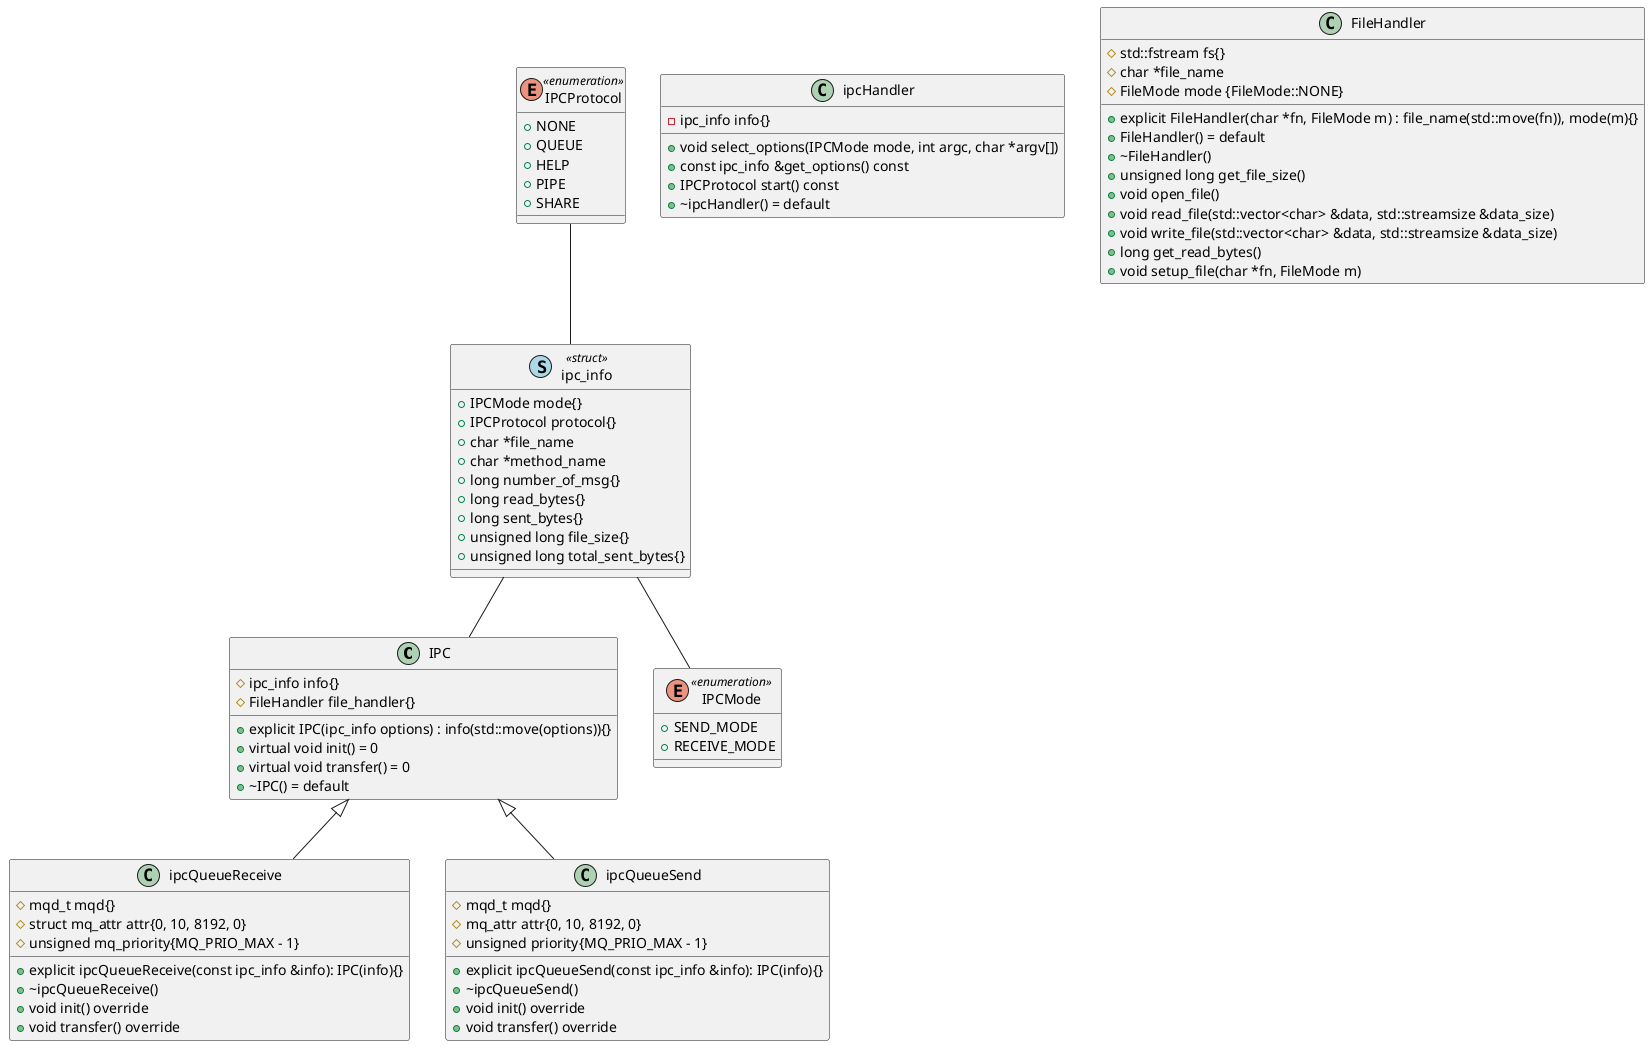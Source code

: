 @startuml
class IPC
{
	# ipc_info info{}
	# FileHandler file_handler{}
	
	+ explicit IPC(ipc_info options) : info(std::move(options)){}
	+ virtual void init() = 0
	+ virtual void transfer() = 0
    + ~IPC() = default
}

class ipcHandler
{
	- ipc_info info{}

	+ void select_options(IPCMode mode, int argc, char *argv[])
	+ const ipc_info &get_options() const
	+ IPCProtocol start() const
    +  ~ipcHandler() = default
}

class FileHandler
{
	# std::fstream fs{}
	# char *file_name
	# FileMode mode {FileMode::NONE}

	+ explicit FileHandler(char *fn, FileMode m) : file_name(std::move(fn)), mode(m){}
	+ FileHandler() = default
	+ ~FileHandler()
	+ unsigned long get_file_size()
	+ void open_file()
	+ void read_file(std::vector<char> &data, std::streamsize &data_size)
	+ void write_file(std::vector<char> &data, std::streamsize &data_size)
	+ long get_read_bytes()
	+ void setup_file(char *fn, FileMode m)
}

class ipcQueueReceive
{
    # mqd_t mqd{}
    # struct mq_attr attr{0, 10, 8192, 0}
    # unsigned mq_priority{MQ_PRIO_MAX - 1}

	+ explicit ipcQueueReceive(const ipc_info &info): IPC(info){}
	+ ~ipcQueueReceive()
	+ void init() override
	+ void transfer() override
}

class ipcQueueSend
{
	# mqd_t mqd{}
	# mq_attr attr{0, 10, 8192, 0}
	# unsigned priority{MQ_PRIO_MAX - 1}

	+ explicit ipcQueueSend(const ipc_info &info): IPC(info){}
	+ ~ipcQueueSend()
	+ void init() override
	+ void transfer() override
}


enum IPCProtocol<<enumeration>>
{
	+ NONE
	+ QUEUE
	+ HELP
	+ PIPE
    + SHARE
}

enum IPCMode<<enumeration>>
{
	+ SEND_MODE
	+ RECEIVE_MODE
}

class ipc_info << (S,lightblue) struct>>
{
	+ IPCMode mode{}
	+ IPCProtocol protocol{}
	+ char *file_name
	+ char *method_name
}

class ipc_info << (S,lightblue) struct>>
{
	+ long number_of_msg{}
	+ long read_bytes{}
	+ long sent_bytes{}
	+ unsigned long file_size{}
	+ unsigned long total_sent_bytes{}
}




IPC <|-- ipcQueueSend
IPC <|-- ipcQueueReceive

IPCProtocol -- ipc_info
ipc_info -- IPC
ipc_info -- IPCMode

@enduml
